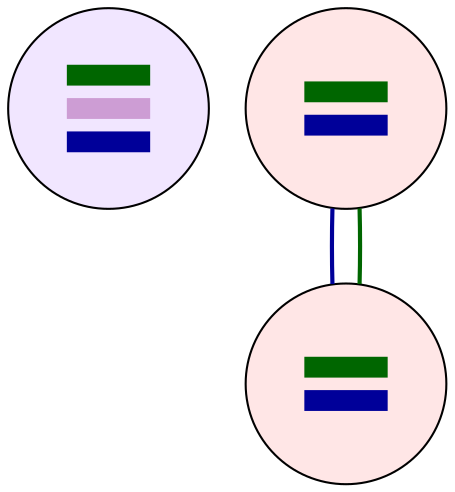 graph "" {
cell1 [fillcolor="#f1e6ff", fontname="helvetica neue", label=<<table cellspacing="6px" border="0" cellborder="0"><tr><td height="10" width="40" bgcolor="#006600"></td></tr><tr><td height="10" width="40" bgcolor="#cd9dd4"></td></tr><tr><td height="10" width="40" bgcolor="#000099"></td></tr></table>>, sep="0.4", shape=circle, style=filled];
cell2 [fillcolor="#ffe6e6", fontname="helvetica neue", label=<<table cellspacing="6px" border="0" cellborder="0"><tr><td height="10" width="40" bgcolor="#006600"></td></tr><tr><td height="10" width="40" bgcolor="#000099"></td></tr></table>>, sep="0.4", shape=circle, style=filled];
cell3 [fillcolor="#ffe6e6", fontname="helvetica neue", label=<<table cellspacing="6px" border="0" cellborder="0"><tr><td height="10" width="40" bgcolor="#006600"></td></tr><tr><td height="10" width="40" bgcolor="#000099"></td></tr></table>>, sep="0.4", shape=circle, style=filled];
cell2 -- cell3  [color="#000099", key=L, penwidth=2];
cell2 -- cell3  [color="#006600", key=H, penwidth=2];
}
